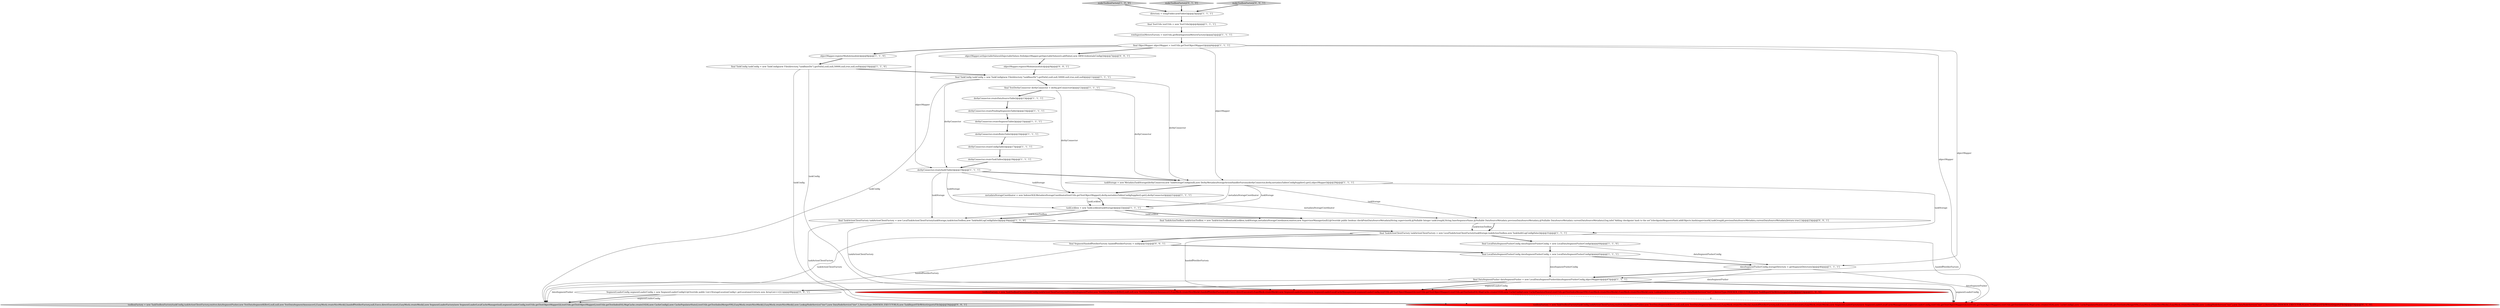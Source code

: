 digraph {
9 [style = filled, label = "final DataSegmentPusher dataSegmentPusher = new LocalDataSegmentPusher(dataSegmentPusherConfig,objectMapper)@@@47@@@['1', '1', '1']", fillcolor = white, shape = ellipse image = "AAA0AAABBB1BBB"];
7 [style = filled, label = "final TestUtils testUtils = new TestUtils()@@@4@@@['1', '1', '1']", fillcolor = white, shape = ellipse image = "AAA0AAABBB1BBB"];
22 [style = filled, label = "metadataStorageCoordinator = new IndexerSQLMetadataStorageCoordinator(testUtils.getTestObjectMapper(),derby.metadataTablesConfigSupplier().get(),derbyConnector)@@@21@@@['1', '1', '1']", fillcolor = white, shape = ellipse image = "AAA0AAABBB1BBB"];
4 [style = filled, label = "final LocalDataSegmentPusherConfig dataSegmentPusherConfig = new LocalDataSegmentPusherConfig()@@@45@@@['1', '1', '1']", fillcolor = white, shape = ellipse image = "AAA0AAABBB1BBB"];
6 [style = filled, label = "derbyConnector.createSegmentTable()@@@15@@@['1', '1', '1']", fillcolor = white, shape = ellipse image = "AAA0AAABBB1BBB"];
29 [style = filled, label = "objectMapper.registerModule(module)@@@9@@@['0', '0', '1']", fillcolor = white, shape = ellipse image = "AAA0AAABBB3BBB"];
32 [style = filled, label = "objectMapper.setInjectableValues(((InjectableValues.Std)objectMapper.getInjectableValues()).addValue(,new AWSCredentialsConfig()))@@@7@@@['0', '0', '1']", fillcolor = white, shape = ellipse image = "AAA0AAABBB3BBB"];
15 [style = filled, label = "taskLockbox = new TaskLockbox(taskStorage)@@@22@@@['1', '1', '1']", fillcolor = white, shape = ellipse image = "AAA0AAABBB1BBB"];
13 [style = filled, label = "final TaskActionClientFactory taskActionClientFactory = new LocalTaskActionClientFactory(taskStorage,taskActionToolbox,new TaskAuditLogConfig(false))@@@31@@@['1', '1', '1']", fillcolor = white, shape = ellipse image = "AAA0AAABBB1BBB"];
0 [style = filled, label = "final TaskActionClientFactory taskActionClientFactory = new LocalTaskActionClientFactory(taskStorage,taskActionToolbox,new TaskAuditLogConfig(false))@@@30@@@['1', '1', '0']", fillcolor = white, shape = ellipse image = "AAA0AAABBB1BBB"];
18 [style = filled, label = "final TaskConfig taskConfig = new TaskConfig(new File(directory,\"taskBaseDir\").getPath(),null,null,50000,null,true,null,null)@@@11@@@['1', '1', '1']", fillcolor = white, shape = ellipse image = "AAA0AAABBB1BBB"];
12 [style = filled, label = "derbyConnector.createConfigTable()@@@17@@@['1', '1', '1']", fillcolor = white, shape = ellipse image = "AAA0AAABBB1BBB"];
26 [style = filled, label = "toolboxFactory = new TaskToolboxFactory(taskConfig,taskActionClientFactory,emitter,dataSegmentPusher,new TestDataSegmentKiller(),null,null,new TestDataSegmentAnnouncer(),EasyMock.createNiceMock(),handoffNotifierFactory,null,Execs.directExecutor(),EasyMock.createMock(),new SegmentLoaderFactory(new SegmentLoaderLocalCacheManager(null,segmentLoaderConfig,testUtils.getTestObjectMapper())),testUtils.getTestObjectMapper(),testUtils.getTestIndexIO(),MapCache.create(1024),new CacheConfig(),new CachePopulatorStats(),testUtils.getTestIndexMergerV9(),EasyMock.createNiceMock(),EasyMock.createNiceMock(),new LookupNodeService(\"tier\"),new DataNodeService(\"tier\",1,ServerType.INDEXER_EXECUTOR,0),new TaskReportFileWriter(reportsFile))@@@53@@@['0', '1', '0']", fillcolor = red, shape = ellipse image = "AAA1AAABBB2BBB"];
1 [style = filled, label = "final TestDerbyConnector derbyConnector = derby.getConnector()@@@12@@@['1', '1', '1']", fillcolor = white, shape = ellipse image = "AAA0AAABBB1BBB"];
8 [style = filled, label = "derbyConnector.createPendingSegmentsTable()@@@14@@@['1', '1', '1']", fillcolor = white, shape = ellipse image = "AAA0AAABBB1BBB"];
16 [style = filled, label = "derbyConnector.createAuditTable()@@@19@@@['1', '1', '1']", fillcolor = white, shape = ellipse image = "AAA0AAABBB1BBB"];
30 [style = filled, label = "final SegmentHandoffNotifierFactory handoffNotifierFactory = null@@@32@@@['0', '0', '1']", fillcolor = white, shape = ellipse image = "AAA0AAABBB3BBB"];
23 [style = filled, label = "makeToolboxFactory['1', '0', '0']", fillcolor = lightgray, shape = diamond image = "AAA0AAABBB1BBB"];
24 [style = filled, label = "derbyConnector.createRulesTable()@@@16@@@['1', '1', '1']", fillcolor = white, shape = ellipse image = "AAA0AAABBB1BBB"];
34 [style = filled, label = "SegmentLoaderConfig segmentLoaderConfig = new SegmentLoaderConfig(){@Override public List<StorageLocationConfig> getLocations(){return new ArrayList<>()}}@@@48@@@['0', '0', '1']", fillcolor = white, shape = ellipse image = "AAA0AAABBB3BBB"];
27 [style = filled, label = "makeToolboxFactory['0', '1', '0']", fillcolor = lightgray, shape = diamond image = "AAA0AAABBB2BBB"];
25 [style = filled, label = "derbyConnector.createTaskTables()@@@18@@@['1', '1', '1']", fillcolor = white, shape = ellipse image = "AAA0AAABBB1BBB"];
20 [style = filled, label = "dataSegmentPusherConfig.storageDirectory = getSegmentDirectory()@@@46@@@['1', '1', '1']", fillcolor = white, shape = ellipse image = "AAA0AAABBB1BBB"];
14 [style = filled, label = "derbyConnector.createDataSourceTable()@@@13@@@['1', '1', '1']", fillcolor = white, shape = ellipse image = "AAA0AAABBB1BBB"];
10 [style = filled, label = "toolboxFactory = new TaskToolboxFactory(taskConfig,taskActionClientFactory,emitter,dataSegmentPusher,new TestDataSegmentKiller(),null,null,new TestDataSegmentAnnouncer(),EasyMock.createNiceMock(),handoffNotifierFactory,null,Execs.directExecutor(),EasyMock.createMock(),new SegmentLoaderFactory(new SegmentLoaderLocalCacheManager(null,segmentLoaderConfig,testUtils.getTestObjectMapper())),testUtils.getTestObjectMapper(),testUtils.getTestIndexIO(),MapCache.create(1024),new CacheConfig(),new CachePopulatorStats(),testUtils.getTestIndexMergerV9(),EasyMock.createNiceMock(),EasyMock.createNiceMock(),new LookupNodeService(\"tier\"),new DataNodeService(\"tier\",1,ServerType.INDEXER_EXECUTOR,0),new TaskReportFileWriter(reportsFile))@@@53@@@['1', '0', '0']", fillcolor = red, shape = ellipse image = "AAA1AAABBB1BBB"];
33 [style = filled, label = "makeToolboxFactory['0', '0', '1']", fillcolor = lightgray, shape = diamond image = "AAA0AAABBB3BBB"];
3 [style = filled, label = "objectMapper.registerModule(module)@@@8@@@['1', '1', '0']", fillcolor = white, shape = ellipse image = "AAA0AAABBB1BBB"];
21 [style = filled, label = "final LocalDataSegmentPusherConfig dataSegmentPusherConfig = new LocalDataSegmentPusherConfig()@@@44@@@['1', '1', '0']", fillcolor = white, shape = ellipse image = "AAA0AAABBB1BBB"];
19 [style = filled, label = "final TaskConfig taskConfig = new TaskConfig(new File(directory,\"taskBaseDir\").getPath(),null,null,50000,null,true,null,null)@@@10@@@['1', '1', '0']", fillcolor = white, shape = ellipse image = "AAA0AAABBB1BBB"];
28 [style = filled, label = "final TaskActionToolbox taskActionToolbox = new TaskActionToolbox(taskLockbox,taskStorage,metadataStorageCoordinator,emitter,new SupervisorManager(null){@Override public boolean checkPointDataSourceMetadata(String supervisorId,@Nullable Integer taskGroupId,String baseSequenceName,@Nullable DataSourceMetadata previousDataSourceMetadata,@Nullable DataSourceMetadata currentDataSourceMetadata){log.info(\"Adding checkpoint hash to the set\")checkpointRequestsHash.add(Objects.hash(supervisorId,taskGroupId,previousDataSourceMetadata,currentDataSourceMetadata))return true}})@@@23@@@['0', '0', '1']", fillcolor = white, shape = ellipse image = "AAA0AAABBB3BBB"];
31 [style = filled, label = "toolboxFactory = new TaskToolboxFactory(taskConfig,taskActionClientFactory,emitter,dataSegmentPusher,new TestDataSegmentKiller(),null,null,new TestDataSegmentAnnouncer(),EasyMock.createNiceMock(),handoffNotifierFactory,null,Execs.directExecutor(),EasyMock.createMock(),new SegmentLoaderFactory(new SegmentLoaderLocalCacheManager(null,segmentLoaderConfig,testUtils.getTestObjectMapper())),testUtils.getTestObjectMapper(),testUtils.getTestIndexIO(),MapCache.create(1024),new CacheConfig(),new CachePopulatorStats(),testUtils.getTestIndexMergerV9(),EasyMock.createNiceMock(),EasyMock.createNiceMock(),new LookupNodeService(\"tier\"),new DataNodeService(\"tier\",1,ServerType.INDEXER_EXECUTOR,0),new TaskReportFileWriter(reportsFile))@@@54@@@['0', '0', '1']", fillcolor = lightgray, shape = ellipse image = "AAA0AAABBB3BBB"];
2 [style = filled, label = "taskStorage = new MetadataTaskStorage(derbyConnector,new TaskStorageConfig(null),new DerbyMetadataStorageActionHandlerFactory(derbyConnector,derby.metadataTablesConfigSupplier().get(),objectMapper))@@@20@@@['1', '1', '1']", fillcolor = white, shape = ellipse image = "AAA0AAABBB1BBB"];
5 [style = filled, label = "final ObjectMapper objectMapper = testUtils.getTestObjectMapper()@@@6@@@['1', '1', '1']", fillcolor = white, shape = ellipse image = "AAA0AAABBB1BBB"];
17 [style = filled, label = "rowIngestionMetersFactory = testUtils.getRowIngestionMetersFactory()@@@5@@@['1', '1', '1']", fillcolor = white, shape = ellipse image = "AAA0AAABBB1BBB"];
11 [style = filled, label = "directory = tempFolder.newFolder()@@@3@@@['1', '1', '1']", fillcolor = white, shape = ellipse image = "AAA0AAABBB1BBB"];
5->3 [style = bold, label=""];
18->16 [style = solid, label="derbyConnector"];
17->5 [style = bold, label=""];
24->12 [style = bold, label=""];
19->18 [style = bold, label=""];
16->0 [style = solid, label="taskStorage"];
22->15 [style = bold, label=""];
7->17 [style = bold, label=""];
13->26 [style = solid, label="handoffNotifierFactory"];
2->13 [style = solid, label="taskStorage"];
0->13 [style = bold, label=""];
20->9 [style = bold, label=""];
0->26 [style = solid, label="taskActionClientFactory"];
9->10 [style = solid, label="segmentLoaderConfig"];
13->31 [style = solid, label="taskActionClientFactory"];
9->26 [style = solid, label="segmentLoaderConfig"];
20->10 [style = solid, label="dataSegmentPusher"];
34->31 [style = solid, label="segmentLoaderConfig"];
9->31 [style = solid, label="dataSegmentPusher"];
19->10 [style = solid, label="taskConfig"];
28->13 [style = bold, label=""];
6->24 [style = bold, label=""];
8->6 [style = bold, label=""];
34->31 [style = bold, label=""];
18->2 [style = solid, label="derbyConnector"];
13->30 [style = bold, label=""];
15->0 [style = solid, label="taskActionToolbox"];
9->10 [style = bold, label=""];
16->2 [style = bold, label=""];
18->31 [style = solid, label="taskConfig"];
25->16 [style = bold, label=""];
28->13 [style = solid, label="taskActionToolbox"];
22->15 [style = solid, label="taskLockbox"];
20->26 [style = solid, label="dataSegmentPusher"];
29->18 [style = bold, label=""];
30->31 [style = solid, label="handoffNotifierFactory"];
32->29 [style = bold, label=""];
9->26 [style = bold, label=""];
5->32 [style = bold, label=""];
2->15 [style = solid, label="metadataStorageCoordinator"];
33->11 [style = bold, label=""];
2->15 [style = solid, label="taskStorage"];
10->26 [style = dashed, label="0"];
1->22 [style = solid, label="derbyConnector"];
1->2 [style = solid, label="derbyConnector"];
27->11 [style = bold, label=""];
3->19 [style = bold, label=""];
18->1 [style = bold, label=""];
15->28 [style = bold, label=""];
5->16 [style = solid, label="objectMapper"];
30->4 [style = bold, label=""];
12->25 [style = bold, label=""];
21->20 [style = solid, label="dataSegmentPusherConfig"];
15->0 [style = bold, label=""];
22->28 [style = solid, label="metadataStorageCoordinator"];
4->20 [style = bold, label=""];
5->2 [style = solid, label="objectMapper"];
5->20 [style = solid, label="objectMapper"];
19->26 [style = solid, label="taskConfig"];
1->14 [style = bold, label=""];
14->8 [style = bold, label=""];
15->28 [style = solid, label="taskLockbox"];
0->10 [style = solid, label="taskActionClientFactory"];
16->22 [style = solid, label="taskStorage"];
23->11 [style = bold, label=""];
2->22 [style = bold, label=""];
4->9 [style = solid, label="dataSegmentPusherConfig"];
13->21 [style = bold, label=""];
16->15 [style = solid, label="taskStorage"];
2->28 [style = solid, label="taskStorage"];
11->7 [style = bold, label=""];
5->9 [style = solid, label="objectMapper"];
13->10 [style = solid, label="handoffNotifierFactory"];
21->4 [style = bold, label=""];
9->34 [style = bold, label=""];
}
